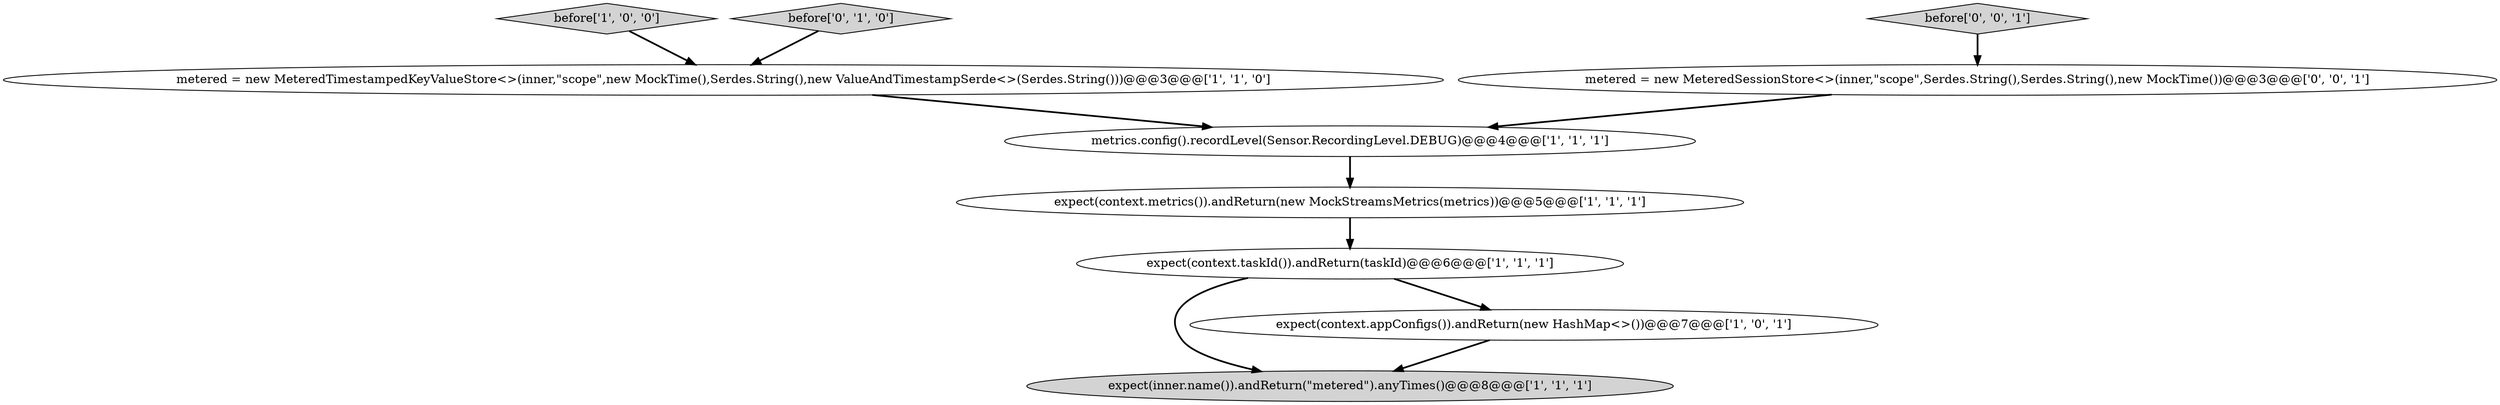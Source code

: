 digraph {
1 [style = filled, label = "expect(context.metrics()).andReturn(new MockStreamsMetrics(metrics))@@@5@@@['1', '1', '1']", fillcolor = white, shape = ellipse image = "AAA0AAABBB1BBB"];
6 [style = filled, label = "before['1', '0', '0']", fillcolor = lightgray, shape = diamond image = "AAA0AAABBB1BBB"];
5 [style = filled, label = "metrics.config().recordLevel(Sensor.RecordingLevel.DEBUG)@@@4@@@['1', '1', '1']", fillcolor = white, shape = ellipse image = "AAA0AAABBB1BBB"];
4 [style = filled, label = "metered = new MeteredTimestampedKeyValueStore<>(inner,\"scope\",new MockTime(),Serdes.String(),new ValueAndTimestampSerde<>(Serdes.String()))@@@3@@@['1', '1', '0']", fillcolor = white, shape = ellipse image = "AAA0AAABBB1BBB"];
8 [style = filled, label = "before['0', '0', '1']", fillcolor = lightgray, shape = diamond image = "AAA0AAABBB3BBB"];
9 [style = filled, label = "metered = new MeteredSessionStore<>(inner,\"scope\",Serdes.String(),Serdes.String(),new MockTime())@@@3@@@['0', '0', '1']", fillcolor = white, shape = ellipse image = "AAA0AAABBB3BBB"];
0 [style = filled, label = "expect(inner.name()).andReturn(\"metered\").anyTimes()@@@8@@@['1', '1', '1']", fillcolor = lightgray, shape = ellipse image = "AAA0AAABBB1BBB"];
7 [style = filled, label = "before['0', '1', '0']", fillcolor = lightgray, shape = diamond image = "AAA0AAABBB2BBB"];
2 [style = filled, label = "expect(context.taskId()).andReturn(taskId)@@@6@@@['1', '1', '1']", fillcolor = white, shape = ellipse image = "AAA0AAABBB1BBB"];
3 [style = filled, label = "expect(context.appConfigs()).andReturn(new HashMap<>())@@@7@@@['1', '0', '1']", fillcolor = white, shape = ellipse image = "AAA0AAABBB1BBB"];
9->5 [style = bold, label=""];
5->1 [style = bold, label=""];
6->4 [style = bold, label=""];
1->2 [style = bold, label=""];
2->0 [style = bold, label=""];
7->4 [style = bold, label=""];
4->5 [style = bold, label=""];
3->0 [style = bold, label=""];
2->3 [style = bold, label=""];
8->9 [style = bold, label=""];
}
